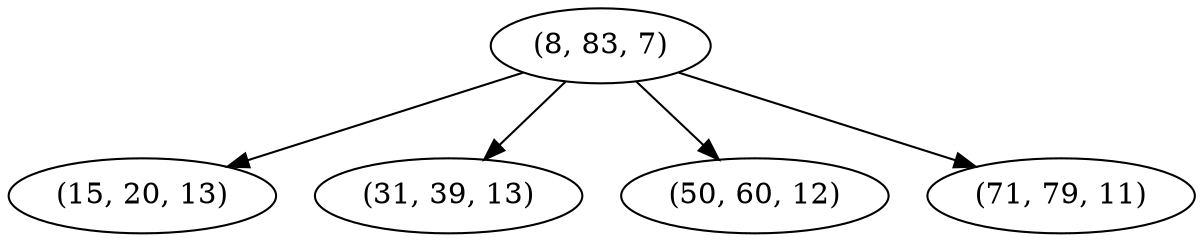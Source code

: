 digraph tree {
    "(8, 83, 7)";
    "(15, 20, 13)";
    "(31, 39, 13)";
    "(50, 60, 12)";
    "(71, 79, 11)";
    "(8, 83, 7)" -> "(15, 20, 13)";
    "(8, 83, 7)" -> "(31, 39, 13)";
    "(8, 83, 7)" -> "(50, 60, 12)";
    "(8, 83, 7)" -> "(71, 79, 11)";
}
